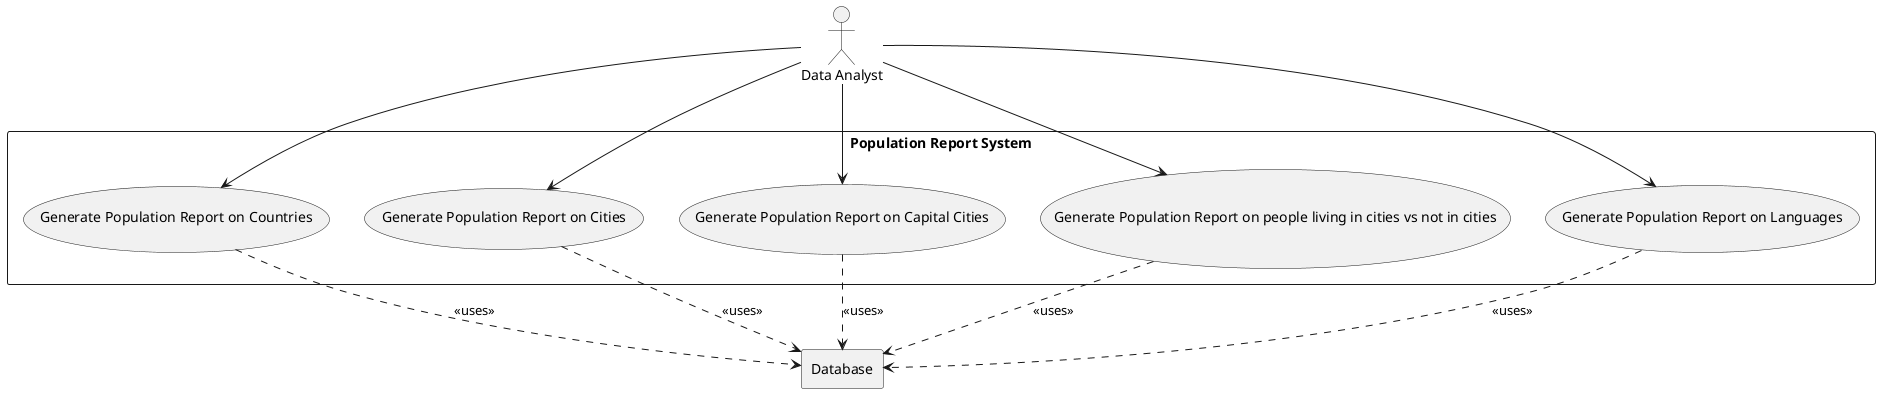 @startuml
actor DA as "Data Analyst"

rectangle "Database" as DB

rectangle "Population Report System" {
    usecase UC1 as "Generate Population Report on Countries"
    usecase UC2 as "Generate Population Report on Cities"
    usecase UC3 as "Generate Population Report on Capital Cities"
    usecase UC4 as "Generate Population Report on people living in cities vs not in cities"
    usecase UC5 as "Generate Population Report on Languages"
}

DA --> UC1
DA --> UC2
DA --> UC3
DA --> UC4
DA --> UC5

UC1 ..> DB : <<uses>>
UC2 ..> DB : <<uses>>
UC3 ..> DB : <<uses>>
UC4 ..> DB : <<uses>>
UC5 ..> DB : <<uses>>

@enduml

